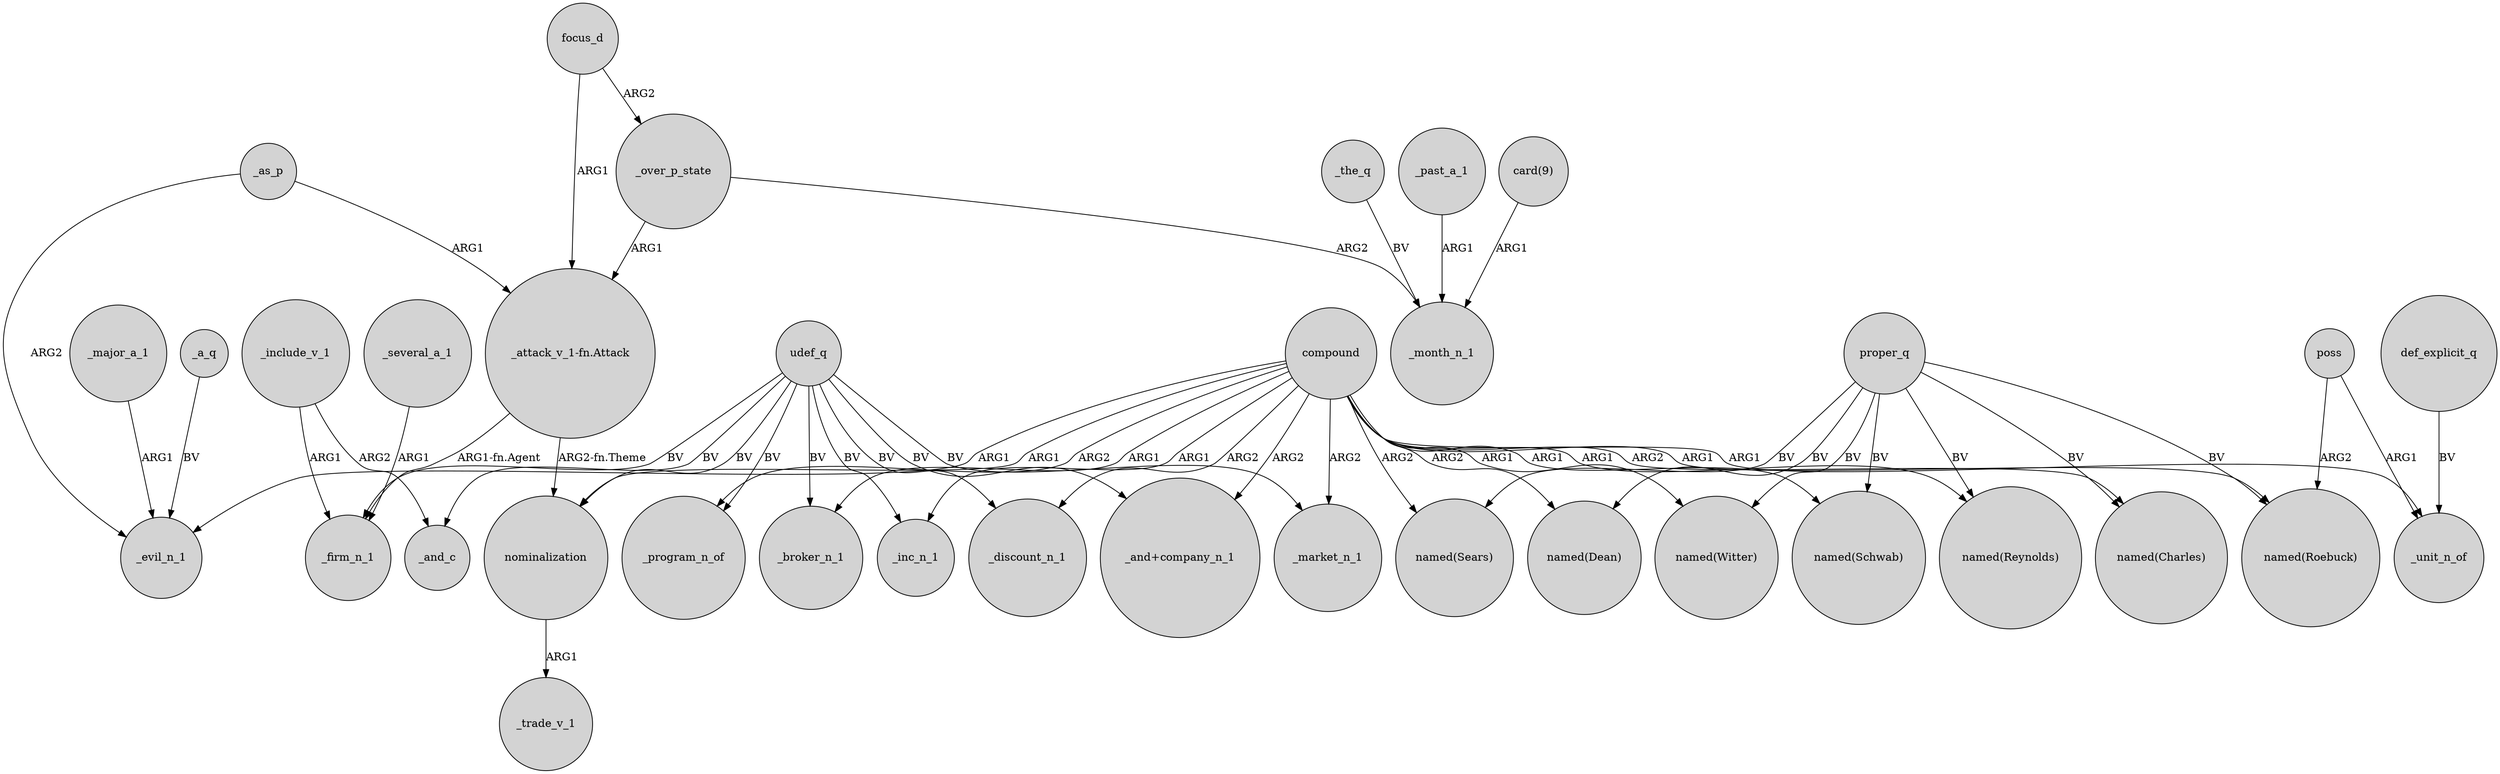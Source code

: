 digraph {
	node [shape=circle style=filled]
	compound -> _market_n_1 [label=ARG2]
	_include_v_1 -> _and_c [label=ARG2]
	compound -> _program_n_of [label=ARG2]
	compound -> "named(Sears)" [label=ARG2]
	proper_q -> "named(Dean)" [label=BV]
	_as_p -> "_attack_v_1-fn.Attack" [label=ARG1]
	udef_q -> _inc_n_1 [label=BV]
	_over_p_state -> "_attack_v_1-fn.Attack" [label=ARG1]
	proper_q -> "named(Schwab)" [label=BV]
	_over_p_state -> _month_n_1 [label=ARG2]
	def_explicit_q -> _unit_n_of [label=BV]
	compound -> _unit_n_of [label=ARG1]
	focus_d -> _over_p_state [label=ARG2]
	_major_a_1 -> _evil_n_1 [label=ARG1]
	compound -> "named(Roebuck)" [label=ARG1]
	udef_q -> _firm_n_1 [label=BV]
	proper_q -> "named(Reynolds)" [label=BV]
	compound -> "named(Dean)" [label=ARG2]
	udef_q -> _program_n_of [label=BV]
	compound -> _evil_n_1 [label=ARG1]
	udef_q -> _market_n_1 [label=BV]
	nominalization -> _trade_v_1 [label=ARG1]
	udef_q -> _discount_n_1 [label=BV]
	_several_a_1 -> _firm_n_1 [label=ARG1]
	compound -> "named(Witter)" [label=ARG1]
	_the_q -> _month_n_1 [label=BV]
	"_attack_v_1-fn.Attack" -> _firm_n_1 [label="ARG1-fn.Agent"]
	compound -> _broker_n_1 [label=ARG1]
	proper_q -> "named(Sears)" [label=BV]
	_past_a_1 -> _month_n_1 [label=ARG1]
	_include_v_1 -> _firm_n_1 [label=ARG1]
	compound -> "_and+company_n_1" [label=ARG2]
	poss -> _unit_n_of [label=ARG1]
	"card(9)" -> _month_n_1 [label=ARG1]
	compound -> "named(Reynolds)" [label=ARG1]
	proper_q -> "named(Witter)" [label=BV]
	_as_p -> _evil_n_1 [label=ARG2]
	poss -> "named(Roebuck)" [label=ARG2]
	_a_q -> _evil_n_1 [label=BV]
	udef_q -> nominalization [label=BV]
	proper_q -> "named(Charles)" [label=BV]
	udef_q -> "_and+company_n_1" [label=BV]
	compound -> "named(Schwab)" [label=ARG1]
	compound -> _discount_n_1 [label=ARG2]
	compound -> "named(Charles)" [label=ARG2]
	compound -> _inc_n_1 [label=ARG1]
	udef_q -> _and_c [label=BV]
	udef_q -> _broker_n_1 [label=BV]
	proper_q -> "named(Roebuck)" [label=BV]
	compound -> nominalization [label=ARG1]
	focus_d -> "_attack_v_1-fn.Attack" [label=ARG1]
	"_attack_v_1-fn.Attack" -> nominalization [label="ARG2-fn.Theme"]
}
